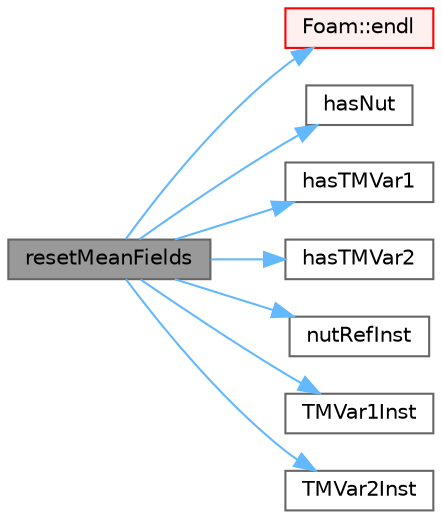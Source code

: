 digraph "resetMeanFields"
{
 // LATEX_PDF_SIZE
  bgcolor="transparent";
  edge [fontname=Helvetica,fontsize=10,labelfontname=Helvetica,labelfontsize=10];
  node [fontname=Helvetica,fontsize=10,shape=box,height=0.2,width=0.4];
  rankdir="LR";
  Node1 [id="Node000001",label="resetMeanFields",height=0.2,width=0.4,color="gray40", fillcolor="grey60", style="filled", fontcolor="black",tooltip=" "];
  Node1 -> Node2 [id="edge1_Node000001_Node000002",color="steelblue1",style="solid",tooltip=" "];
  Node2 [id="Node000002",label="Foam::endl",height=0.2,width=0.4,color="red", fillcolor="#FFF0F0", style="filled",URL="$namespaceFoam.html#a7d5eca45a323264dc5fe811500ebda47",tooltip=" "];
  Node1 -> Node6 [id="edge2_Node000001_Node000006",color="steelblue1",style="solid",tooltip=" "];
  Node6 [id="Node000006",label="hasNut",height=0.2,width=0.4,color="grey40", fillcolor="white", style="filled",URL="$classFoam_1_1incompressible_1_1RASModelVariables.html#a6a75e41987ac15ae93306ea1a94c8563",tooltip=" "];
  Node1 -> Node7 [id="edge3_Node000001_Node000007",color="steelblue1",style="solid",tooltip=" "];
  Node7 [id="Node000007",label="hasTMVar1",height=0.2,width=0.4,color="grey40", fillcolor="white", style="filled",URL="$classFoam_1_1incompressible_1_1RASModelVariables.html#ab858aa387496d3fa5cc23b5b10875c0b",tooltip=" "];
  Node1 -> Node8 [id="edge4_Node000001_Node000008",color="steelblue1",style="solid",tooltip=" "];
  Node8 [id="Node000008",label="hasTMVar2",height=0.2,width=0.4,color="grey40", fillcolor="white", style="filled",URL="$classFoam_1_1incompressible_1_1RASModelVariables.html#a6fa227cc3cfb1853fe4c997cc306be1e",tooltip=" "];
  Node1 -> Node9 [id="edge5_Node000001_Node000009",color="steelblue1",style="solid",tooltip=" "];
  Node9 [id="Node000009",label="nutRefInst",height=0.2,width=0.4,color="grey40", fillcolor="white", style="filled",URL="$classFoam_1_1incompressible_1_1RASModelVariables.html#a9571063a9e1126442353f00d9fc7ef68",tooltip=" "];
  Node1 -> Node10 [id="edge6_Node000001_Node000010",color="steelblue1",style="solid",tooltip=" "];
  Node10 [id="Node000010",label="TMVar1Inst",height=0.2,width=0.4,color="grey40", fillcolor="white", style="filled",URL="$classFoam_1_1incompressible_1_1RASModelVariables.html#a22ac366618a49ce5ef6f3bea3e4782d3",tooltip=" "];
  Node1 -> Node11 [id="edge7_Node000001_Node000011",color="steelblue1",style="solid",tooltip=" "];
  Node11 [id="Node000011",label="TMVar2Inst",height=0.2,width=0.4,color="grey40", fillcolor="white", style="filled",URL="$classFoam_1_1incompressible_1_1RASModelVariables.html#ad3844e8fce59d004d98e4aa9025a6b56",tooltip=" "];
}
